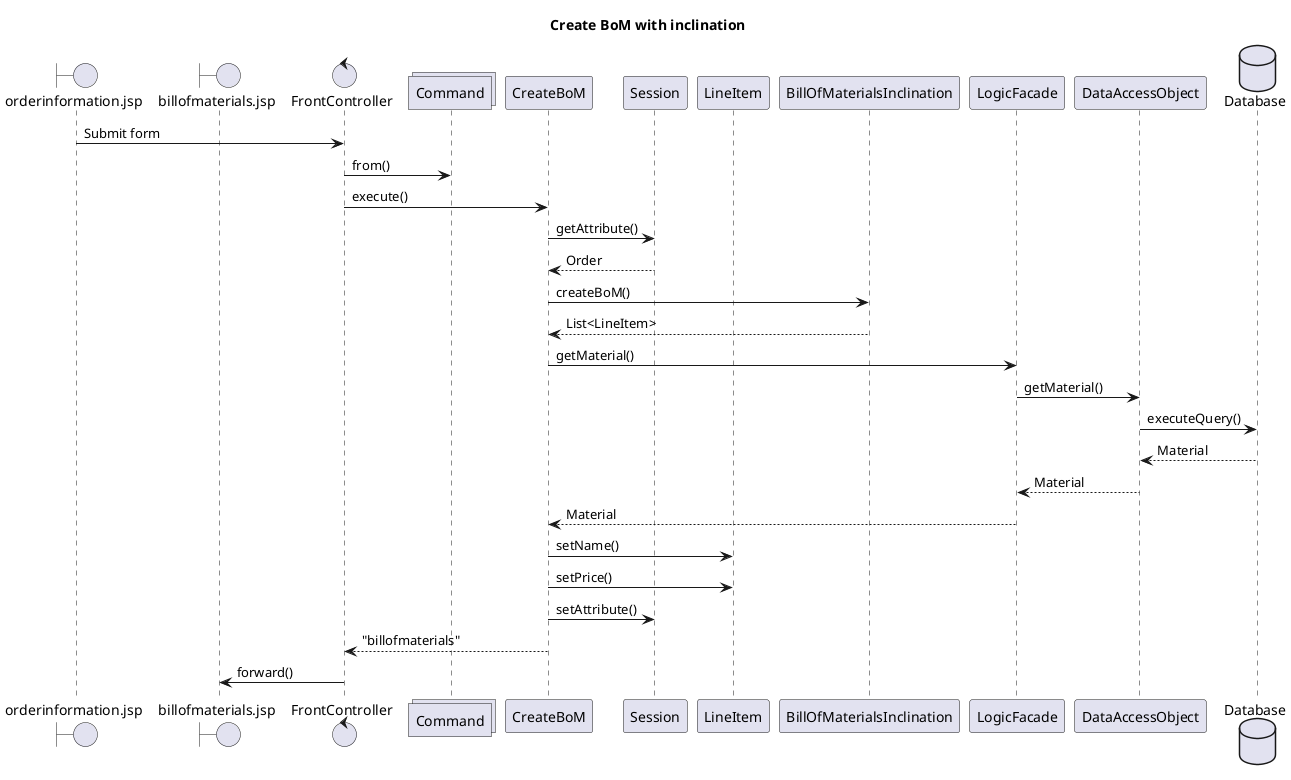 @startuml

title Create BoM with inclination 
boundary orderinformation.jsp
boundary billofmaterials.jsp
control FrontController
collections Command
participant CreateBoM
participant Session
participant LineItem
participant BillOfMaterialsInclination
participant LogicFacade as LF
participant DataAccessObject as DAO
database Database as DB

orderinformation.jsp -> FrontController: Submit form
FrontController -> Command: from()
FrontController -> CreateBoM: execute()
CreateBoM -> Session: getAttribute()
Session --> CreateBoM: Order
CreateBoM -> BillOfMaterialsInclination: createBoM()
BillOfMaterialsInclination --> CreateBoM: List<LineItem>
CreateBoM -> LF: getMaterial()
LF -> DAO: getMaterial()
DAO -> DB: executeQuery()
DB --> DAO: Material
DAO --> LF: Material
LF --> CreateBoM: Material
CreateBoM -> LineItem: setName()
CreateBoM -> LineItem: setPrice()
CreateBoM -> Session: setAttribute()
CreateBoM --> FrontController: "billofmaterials"
FrontController -> billofmaterials.jsp: forward()

@enduml
